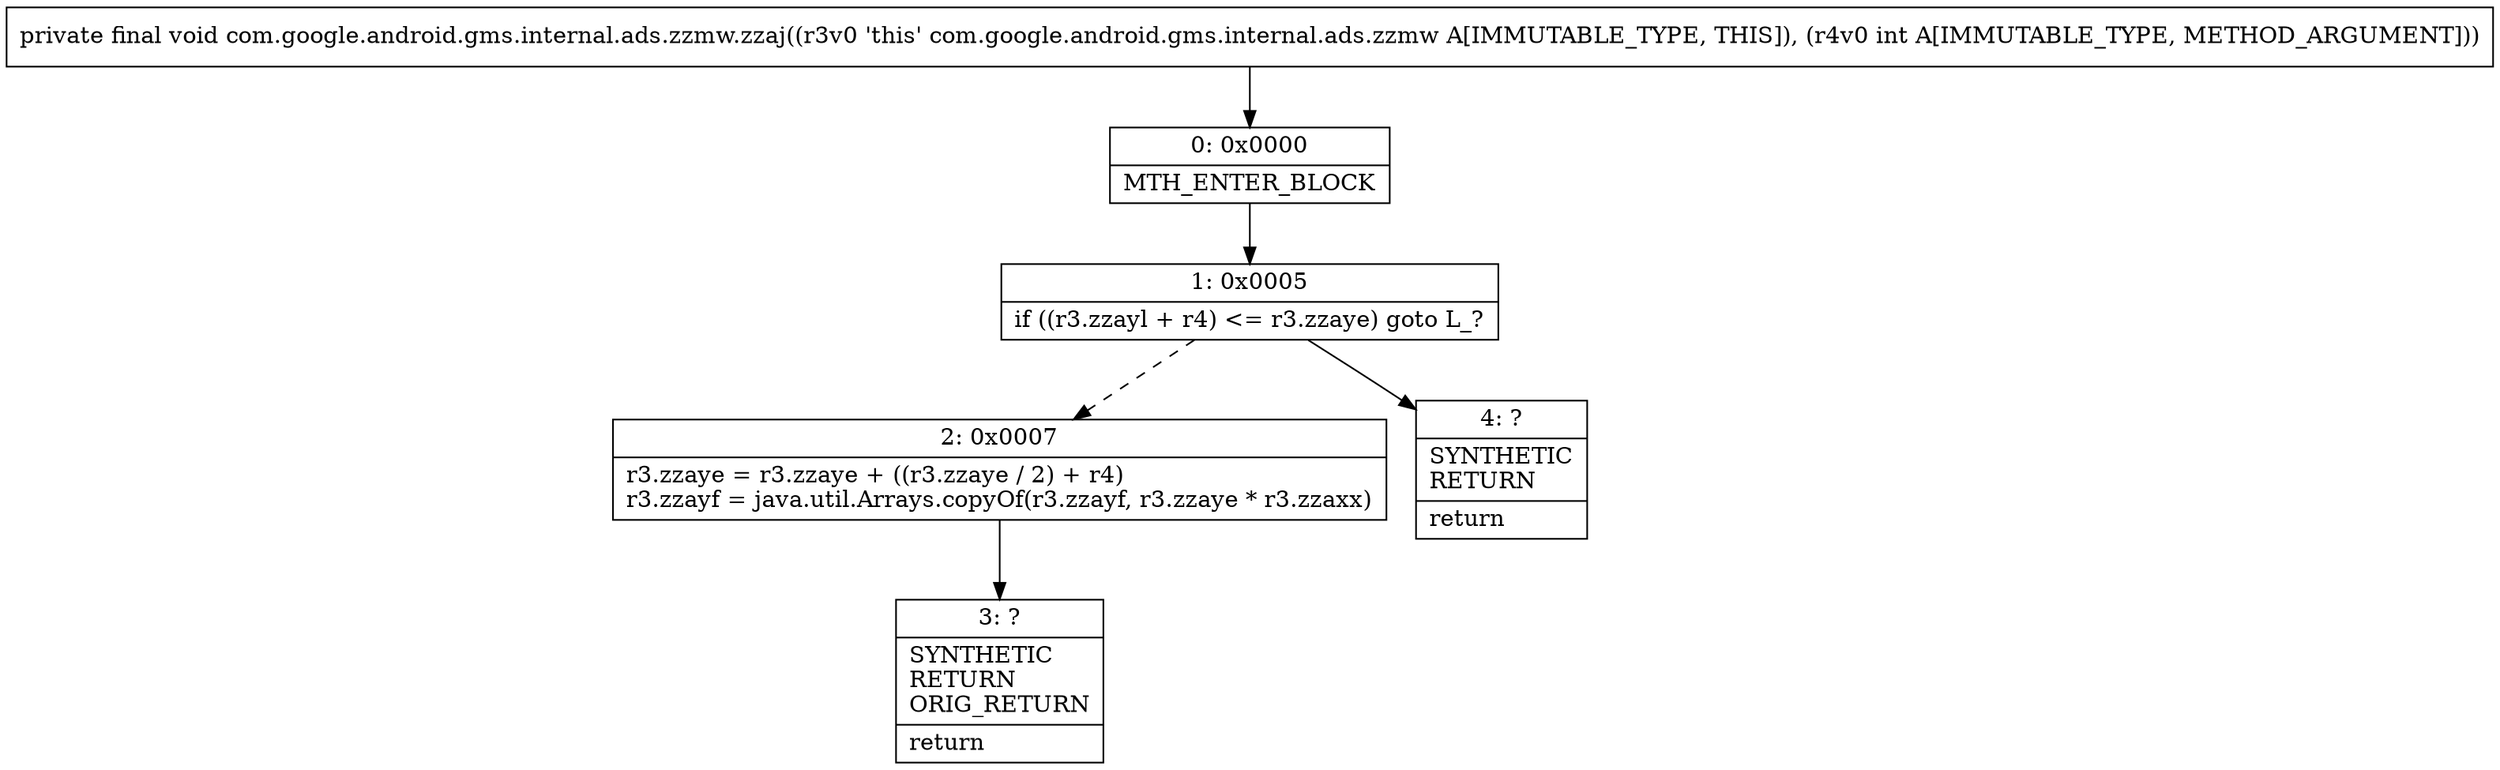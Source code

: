 digraph "CFG forcom.google.android.gms.internal.ads.zzmw.zzaj(I)V" {
Node_0 [shape=record,label="{0\:\ 0x0000|MTH_ENTER_BLOCK\l}"];
Node_1 [shape=record,label="{1\:\ 0x0005|if ((r3.zzayl + r4) \<= r3.zzaye) goto L_?\l}"];
Node_2 [shape=record,label="{2\:\ 0x0007|r3.zzaye = r3.zzaye + ((r3.zzaye \/ 2) + r4)\lr3.zzayf = java.util.Arrays.copyOf(r3.zzayf, r3.zzaye * r3.zzaxx)\l}"];
Node_3 [shape=record,label="{3\:\ ?|SYNTHETIC\lRETURN\lORIG_RETURN\l|return\l}"];
Node_4 [shape=record,label="{4\:\ ?|SYNTHETIC\lRETURN\l|return\l}"];
MethodNode[shape=record,label="{private final void com.google.android.gms.internal.ads.zzmw.zzaj((r3v0 'this' com.google.android.gms.internal.ads.zzmw A[IMMUTABLE_TYPE, THIS]), (r4v0 int A[IMMUTABLE_TYPE, METHOD_ARGUMENT])) }"];
MethodNode -> Node_0;
Node_0 -> Node_1;
Node_1 -> Node_2[style=dashed];
Node_1 -> Node_4;
Node_2 -> Node_3;
}


